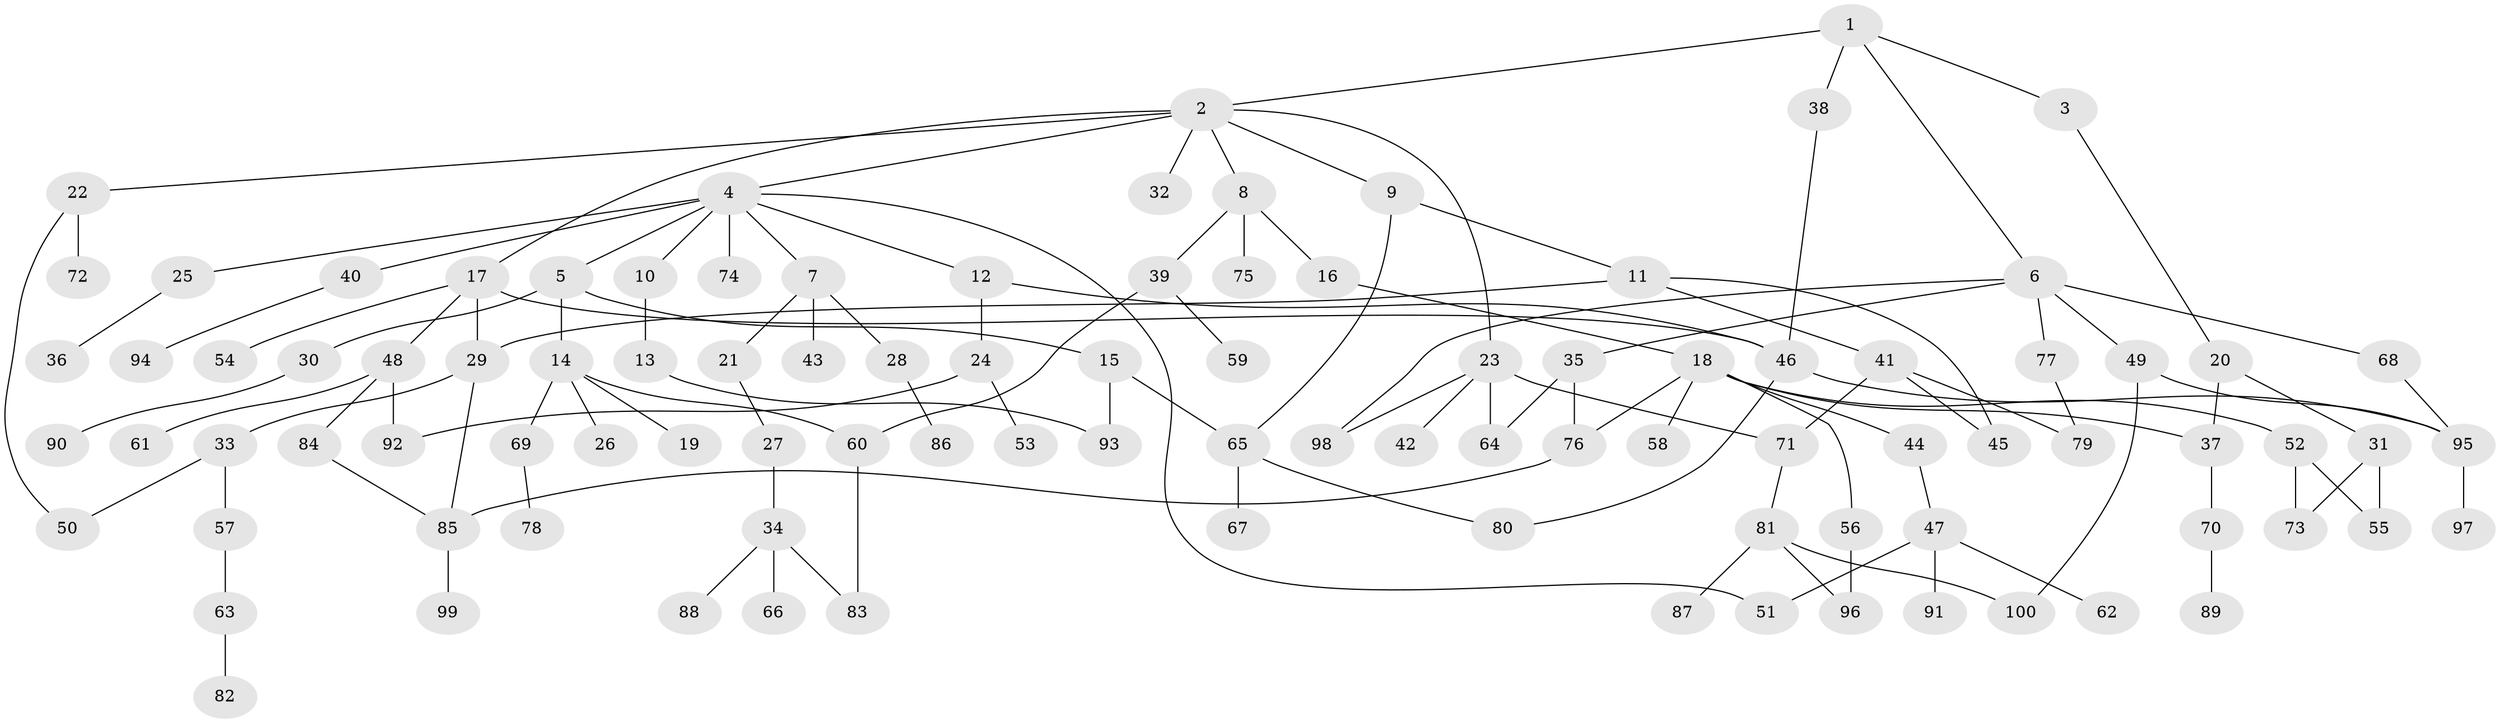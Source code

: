 // Generated by graph-tools (version 1.1) at 2025/54/02/21/25 11:54:43]
// undirected, 100 vertices, 125 edges
graph export_dot {
graph [start="1"]
  node [color=gray90,style=filled];
  1;
  2;
  3;
  4;
  5;
  6;
  7;
  8;
  9;
  10;
  11;
  12;
  13;
  14;
  15;
  16;
  17;
  18;
  19;
  20;
  21;
  22;
  23;
  24;
  25;
  26;
  27;
  28;
  29;
  30;
  31;
  32;
  33;
  34;
  35;
  36;
  37;
  38;
  39;
  40;
  41;
  42;
  43;
  44;
  45;
  46;
  47;
  48;
  49;
  50;
  51;
  52;
  53;
  54;
  55;
  56;
  57;
  58;
  59;
  60;
  61;
  62;
  63;
  64;
  65;
  66;
  67;
  68;
  69;
  70;
  71;
  72;
  73;
  74;
  75;
  76;
  77;
  78;
  79;
  80;
  81;
  82;
  83;
  84;
  85;
  86;
  87;
  88;
  89;
  90;
  91;
  92;
  93;
  94;
  95;
  96;
  97;
  98;
  99;
  100;
  1 -- 2;
  1 -- 3;
  1 -- 6;
  1 -- 38;
  2 -- 4;
  2 -- 8;
  2 -- 9;
  2 -- 17;
  2 -- 22;
  2 -- 23;
  2 -- 32;
  3 -- 20;
  4 -- 5;
  4 -- 7;
  4 -- 10;
  4 -- 12;
  4 -- 25;
  4 -- 40;
  4 -- 74;
  4 -- 51;
  5 -- 14;
  5 -- 15;
  5 -- 30;
  6 -- 35;
  6 -- 49;
  6 -- 68;
  6 -- 77;
  6 -- 98;
  7 -- 21;
  7 -- 28;
  7 -- 43;
  8 -- 16;
  8 -- 39;
  8 -- 75;
  9 -- 11;
  9 -- 65;
  10 -- 13;
  11 -- 29;
  11 -- 41;
  11 -- 45;
  12 -- 24;
  12 -- 46;
  13 -- 93;
  14 -- 19;
  14 -- 26;
  14 -- 69;
  14 -- 60;
  15 -- 65;
  15 -- 93;
  16 -- 18;
  17 -- 48;
  17 -- 54;
  17 -- 46;
  17 -- 29;
  18 -- 44;
  18 -- 52;
  18 -- 56;
  18 -- 58;
  18 -- 76;
  18 -- 37;
  20 -- 31;
  20 -- 37;
  21 -- 27;
  22 -- 72;
  22 -- 50;
  23 -- 42;
  23 -- 98;
  23 -- 64;
  23 -- 71;
  24 -- 53;
  24 -- 92;
  25 -- 36;
  27 -- 34;
  28 -- 86;
  29 -- 33;
  29 -- 85;
  30 -- 90;
  31 -- 55;
  31 -- 73;
  33 -- 50;
  33 -- 57;
  34 -- 66;
  34 -- 83;
  34 -- 88;
  35 -- 64;
  35 -- 76;
  37 -- 70;
  38 -- 46;
  39 -- 59;
  39 -- 60;
  40 -- 94;
  41 -- 45;
  41 -- 71;
  41 -- 79;
  44 -- 47;
  46 -- 80;
  46 -- 95;
  47 -- 51;
  47 -- 62;
  47 -- 91;
  48 -- 61;
  48 -- 84;
  48 -- 92;
  49 -- 100;
  49 -- 95;
  52 -- 73;
  52 -- 55;
  56 -- 96;
  57 -- 63;
  60 -- 83;
  63 -- 82;
  65 -- 67;
  65 -- 80;
  68 -- 95;
  69 -- 78;
  70 -- 89;
  71 -- 81;
  76 -- 85;
  77 -- 79;
  81 -- 87;
  81 -- 96;
  81 -- 100;
  84 -- 85;
  85 -- 99;
  95 -- 97;
}
